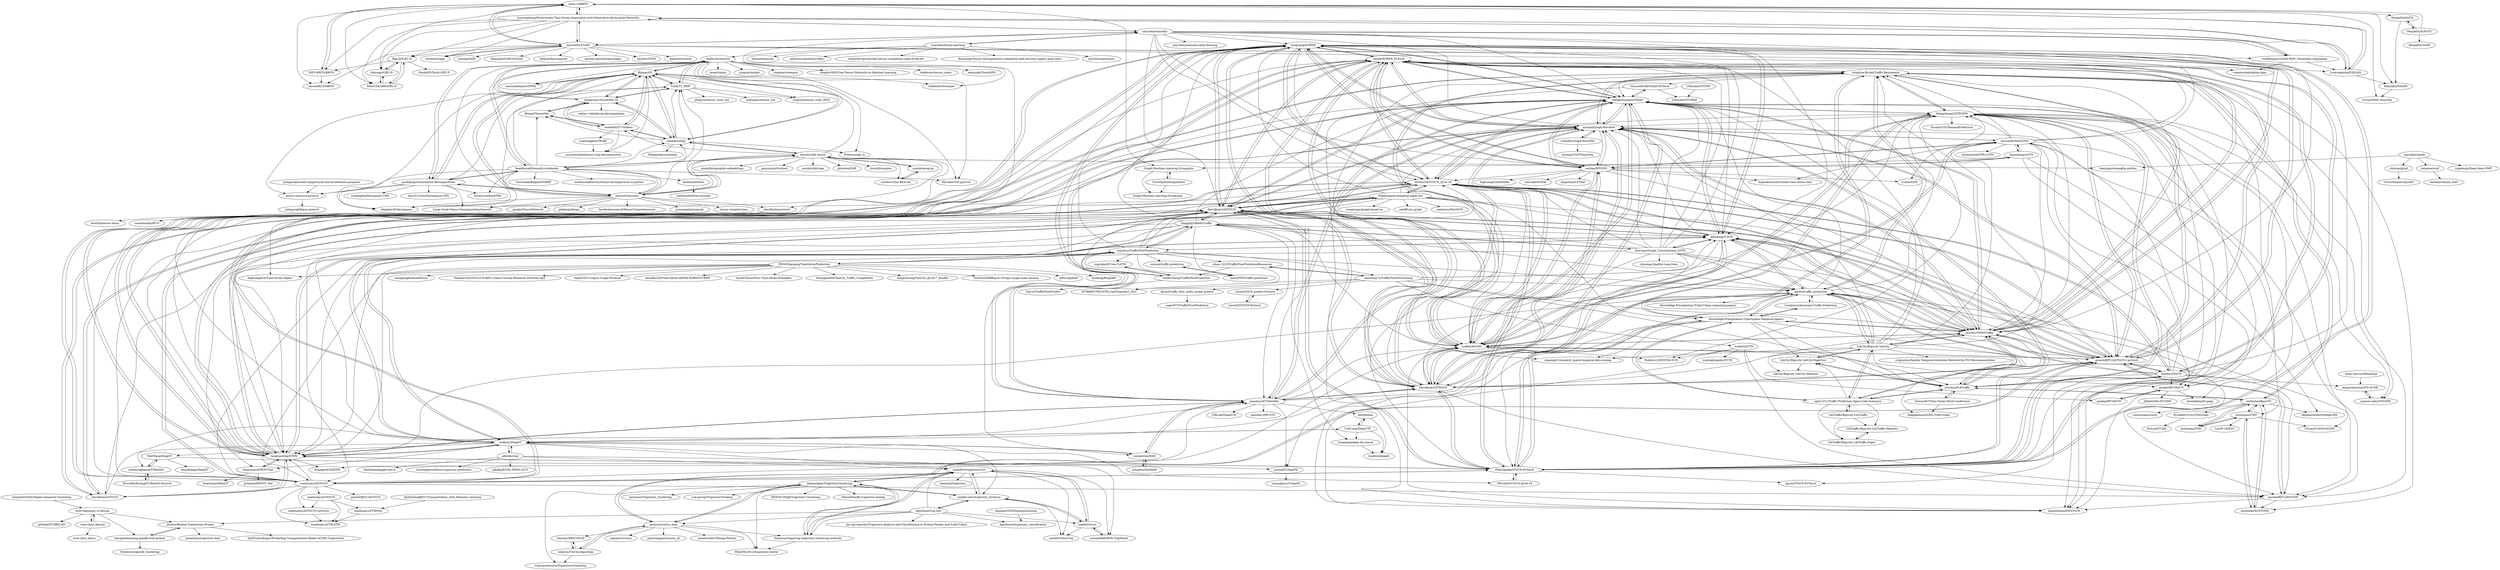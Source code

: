 digraph G {
"liyaguang/DCRNN" -> "chnsh/DCRNN_PyTorch"
"liyaguang/DCRNN" -> "nnzhan/Graph-WaveNet"
"liyaguang/DCRNN" -> "VeritasYin/STGCN_IJCAI-18"
"liyaguang/DCRNN" -> "lehaifeng/T-GCN"
"liyaguang/DCRNN" -> "Davidham3/ASTGCN"
"liyaguang/DCRNN" -> "zhengchuanpan/GMAN"
"liyaguang/DCRNN" -> "tangxianfeng/STDN"
"liyaguang/DCRNN" -> "jwwthu/GNN4Traffic"
"liyaguang/DCRNN" -> "Davidham3/STSGCN"
"liyaguang/DCRNN" -> "guoshnBJTU/ASTGCN-r-pytorch"
"liyaguang/DCRNN" -> "FelixOpolka/STGCN-PyTorch"
"liyaguang/DCRNN" -> "wanhuaiyu/ASTGCN"
"liyaguang/DCRNN" -> "nnzhan/MTGNN"
"liyaguang/DCRNN" -> "panzheyi/ST-MetaNet"
"liyaguang/DCRNN" -> "LeiBAI/AGCRN"
"lehaifeng/T-GCN" -> "liyaguang/DCRNN"
"lehaifeng/T-GCN" -> "VeritasYin/STGCN_IJCAI-18"
"lehaifeng/T-GCN" -> "jwwthu/GNN4Traffic"
"lehaifeng/T-GCN" -> "guoshnBJTU/ASTGCN-r-pytorch"
"lehaifeng/T-GCN" -> "zhengchuanpan/GMAN"
"lehaifeng/T-GCN" -> "Davidham3/ASTGCN"
"lehaifeng/T-GCN" -> "nnzhan/Graph-WaveNet"
"lehaifeng/T-GCN" -> "FelixOpolka/STGCN-PyTorch"
"lehaifeng/T-GCN" -> "zhiyongc/Graph_Convolutional_LSTM"
"lehaifeng/T-GCN" -> "chnsh/DCRNN_PyTorch"
"lehaifeng/T-GCN" -> "xiaochus/TrafficFlowPrediction"
"lehaifeng/T-GCN" -> "tangxianfeng/STDN"
"lehaifeng/T-GCN" -> "Davidham3/STSGCN"
"lehaifeng/T-GCN" -> "aprbw/traffic_prediction"
"lehaifeng/T-GCN" -> "LeiBAI/AGCRN"
"yoshall/GeoMAN" -> "xchadesi/GeoMAN"
"yoshall/GeoMAN" -> "lucktroy/DeepST"
"yoshall/GeoMAN" -> "panzheyi/ST-MetaNet"
"LibTraffic/Bigscity-LibTraffic" -> "LibTraffic/Bigscity-LibTraffic-Paper"
"LibTraffic/Bigscity-LibTraffic" -> "LibTraffic/Bigscity-LibTraffic-Datasets"
"LibTraffic/Bigscity-LibTraffic" -> "aptx1231/Traffic-Prediction-Open-Code-Summary"
"LibTraffic/Bigscity-LibTraffic-Datasets" -> "LibTraffic/Bigscity-LibTraffic-Paper"
"LibTraffic/Bigscity-LibTraffic-Paper" -> "LibTraffic/Bigscity-LibTraffic-Datasets"
"aptx1231/Traffic-Prediction-Open-Code-Summary" -> "LibTraffic/Bigscity-LibTraffic-Paper"
"aptx1231/Traffic-Prediction-Open-Code-Summary" -> "LibTraffic/Bigscity-LibTraffic-Datasets"
"aptx1231/Traffic-Prediction-Open-Code-Summary" -> "LibTraffic/Bigscity-LibTraffic"
"aptx1231/Traffic-Prediction-Open-Code-Summary" -> "jwwthu/DL4Traffic"
"aptx1231/Traffic-Prediction-Open-Code-Summary" -> "LibCity/Bigscity-LibCity"
"aptx1231/Traffic-Prediction-Open-Code-Summary" -> "jwwthu/GNN4Traffic"
"aptx1231/Traffic-Prediction-Open-Code-Summary" -> "Knowledge-Precipitation-Tribe/Spatio-Temporal-papers"
"aptx1231/Traffic-Prediction-Open-Code-Summary" -> "LibCity/Bigscity-LibCity-PaperList"
"bednarikjan/TrajectoryClustering" -> "yaodi833/trajectory2vec"
"bednarikjan/TrajectoryClustering" -> "Shathra/comparing-trajectory-clustering-methods"
"bednarikjan/TrajectoryClustering" -> "maikol-solis/trajectory_distance"
"bednarikjan/TrajectoryClustering" -> "vrai-group/TrajectoryTracking"
"bednarikjan/TrajectoryClustering" -> "MillerWu2014/trajectory-cluster"
"bednarikjan/TrajectoryClustering" -> "REMYA-SHAJI/Trajectory-Clustering"
"bednarikjan/TrajectoryClustering" -> "apolcyn/traclus_impl"
"bednarikjan/TrajectoryClustering" -> "HaiyinPiao/fly-trajectory-mining"
"bednarikjan/TrajectoryClustering" -> "karmueo/Trajectory_Clustering"
"bednarikjan/TrajectoryClustering" -> "ivansanchezvera/TrajectoryClustering"
"yaodi833/trajectory2vec" -> "maikol-solis/trajectory_distance"
"yaodi833/trajectory2vec" -> "boathit/t2vec"
"yaodi833/trajectory2vec" -> "bednarikjan/TrajectoryClustering"
"yaodi833/trajectory2vec" -> "Shathra/comparing-trajectory-clustering-methods"
"yaodi833/trajectory2vec" -> "yaodi833/NeuTraj"
"yaodi833/trajectory2vec" -> "apolcyn/traclus_impl"
"yaodi833/trajectory2vec" -> "hansenrl/trajectory"
"yaodi833/trajectory2vec" -> "wuhao5688/RNN-TrajModel"
"VeritasYin/STGCN_IJCAI-18" -> "FelixOpolka/STGCN-PyTorch"
"VeritasYin/STGCN_IJCAI-18" -> "liyaguang/DCRNN"
"VeritasYin/STGCN_IJCAI-18" -> "lehaifeng/T-GCN"
"VeritasYin/STGCN_IJCAI-18" -> "Davidham3/ASTGCN"
"VeritasYin/STGCN_IJCAI-18" -> "nnzhan/Graph-WaveNet"
"VeritasYin/STGCN_IJCAI-18" -> "zhengchuanpan/GMAN"
"VeritasYin/STGCN_IJCAI-18" -> "Davidham3/STGCN"
"VeritasYin/STGCN_IJCAI-18" -> "Davidham3/STSGCN"
"VeritasYin/STGCN_IJCAI-18" -> "guoshnBJTU/ASTGCN-r-pytorch"
"VeritasYin/STGCN_IJCAI-18" -> "chnsh/DCRNN_PyTorch"
"VeritasYin/STGCN_IJCAI-18" -> "hazdzz/STGCN"
"VeritasYin/STGCN_IJCAI-18" -> "jwwthu/GNN4Traffic"
"VeritasYin/STGCN_IJCAI-18" -> "tangxianfeng/STDN"
"VeritasYin/STGCN_IJCAI-18" -> "LeiBAI/AGCRN"
"VeritasYin/STGCN_IJCAI-18" -> "Eilene/spatio-temporal-paper-list"
"cthurau/pymf" -> "ChrisSchinnerl/pymf3"
"xinychen/transdim" -> "xinychen/tensor-learning"
"xinychen/transdim" -> "liyaguang/DCRNN"
"xinychen/transdim" -> "Luoyonghong/Multivariate-Time-Series-Imputation-with-Generative-Adversarial-Networks"
"xinychen/transdim" -> "nnzhan/Graph-WaveNet"
"xinychen/transdim" -> "lehaifeng/T-GCN"
"xinychen/transdim" -> "Luoyonghong/E2EGAN"
"xinychen/transdim" -> "zhengchuanpan/GMAN"
"xinychen/transdim" -> "jwwthu/GNN4Traffic"
"xinychen/transdim" -> "IvanBongiorni/GAN-RNN_Timeseries-imputation"
"xinychen/transdim" -> "jsyoon0823/GAIN"
"xinychen/transdim" -> "VeritasYin/STGCN_IJCAI-18"
"xinychen/transdim" -> "xinychen/awesome-latex-drawing" ["e"=1]
"xinychen/transdim" -> "bighuang624/Time-Series-Papers" ["e"=1]
"xinychen/transdim" -> "Davidham3/ASTGCN"
"xinychen/transdim" -> "nnzhan/MTGNN"
"xinychen/tensor-learning" -> "xinychen/geotensor"
"xinychen/tensor-learning" -> "datamllab/pyten"
"xinychen/tensor-learning" -> "andrewssobral/mctc4bmi" ["e"=1]
"xinychen/tensor-learning" -> "zhaoxile/reproducible-tensor-completion-state-of-the-art"
"xinychen/tensor-learning" -> "xinychen/transdim"
"xinychen/tensor-learning" -> "Kaimaoge/Tensor-decomposition-completion-and-recovery-papers-and-codes"
"xinychen/tensor-learning" -> "rballester/tntorch"
"xihao-1223/TrafficFlowPredictionResources" -> "xiaoxiong74/TrafficFlowForecasting"
"xihao-1223/TrafficFlowPredictionResources" -> "bobbychovip/TrafficFlowPrediction"
"xihao-1223/TrafficFlowPredictionResources" -> "18786683795/LSTM_realTmpredict_rhyc"
"BUAABIGSCity/PDFormer" -> "Echo-Ji/ST-SSL"
"LMissher/STGNN" -> "LMissher/ST-GRAT"
"tangxianfeng/STDN" -> "Davidham3/ASTGCN"
"tangxianfeng/STDN" -> "huaxiuyao/DMVST-Net"
"tangxianfeng/STDN" -> "liyaguang/DCRNN"
"tangxianfeng/STDN" -> "chnsh/DCRNN_PyTorch"
"tangxianfeng/STDN" -> "zhengchuanpan/GMAN"
"tangxianfeng/STDN" -> "tsinghua-fib-lab/Traffic-Benchmark"
"tangxianfeng/STDN" -> "nnzhan/Graph-WaveNet"
"tangxianfeng/STDN" -> "FelixOpolka/STGCN-PyTorch"
"tangxianfeng/STDN" -> "lucktroy/DeepST"
"tangxianfeng/STDN" -> "Davidham3/STGCN"
"tangxianfeng/STDN" -> "VeritasYin/STGCN_IJCAI-18"
"tangxianfeng/STDN" -> "liulingbo918/ATFM"
"tangxianfeng/STDN" -> "panzheyi/ST-MetaNet"
"tangxianfeng/STDN" -> "lehaifeng/T-GCN"
"tangxianfeng/STDN" -> "MengzhangLI/STFGNN"
"chnsh/DCRNN_PyTorch" -> "liyaguang/DCRNN"
"chnsh/DCRNN_PyTorch" -> "nnzhan/Graph-WaveNet"
"chnsh/DCRNN_PyTorch" -> "FelixOpolka/STGCN-PyTorch"
"chnsh/DCRNN_PyTorch" -> "zhengchuanpan/GMAN"
"chnsh/DCRNN_PyTorch" -> "Davidham3/STSGCN"
"chnsh/DCRNN_PyTorch" -> "guoshnBJTU/ASTGCN-r-pytorch"
"chnsh/DCRNN_PyTorch" -> "tsinghua-fib-lab/Traffic-Benchmark"
"chnsh/DCRNN_PyTorch" -> "jwwthu/GNN4Traffic"
"chnsh/DCRNN_PyTorch" -> "tangxianfeng/STDN"
"chnsh/DCRNN_PyTorch" -> "VeritasYin/STGCN_IJCAI-18"
"chnsh/DCRNN_PyTorch" -> "LeiBAI/AGCRN"
"chnsh/DCRNN_PyTorch" -> "panzheyi/ST-MetaNet"
"chnsh/DCRNN_PyTorch" -> "Davidham3/ASTGCN"
"chnsh/DCRNN_PyTorch" -> "hazdzz/STGCN"
"chnsh/DCRNN_PyTorch" -> "nnzhan/MTGNN"
"bguillouet/traj-dist" -> "bguillouet/trajectory_classification"
"bguillouet/traj-dist" -> "maikol-solis/trajectory_distance"
"bguillouet/traj-dist" -> "boathit/t2vec"
"bguillouet/traj-dist" -> "yaodi833/trajectory2vec"
"bguillouet/traj-dist" -> "Shathra/comparing-trajectory-clustering-methods"
"bguillouet/traj-dist" -> "apolcyn/traclus_impl"
"bguillouet/traj-dist" -> "jbremz/Beijing-Trajectories-Project"
"bguillouet/traj-dist" -> "jim-spyropoulos/Trajectory-Analysis-and-Classification-in-Python-Pandas-and-Scikit-Learn"
"PENGZhaoqing/TimeSeriesPrediction" -> "Jenniferz28/Time-Series-ARIMA-XGBOOST-RNN" ["e"=1]
"PENGZhaoqing/TimeSeriesPrediction" -> "xiaochus/TrafficFlowPrediction"
"PENGZhaoqing/TimeSeriesPrediction" -> "hzy46/TensorFlow-Time-Series-Examples" ["e"=1]
"PENGZhaoqing/TimeSeriesPrediction" -> "lieyingkub99/TIanChi_Traffic_Competition"
"PENGZhaoqing/TimeSeriesPrediction" -> "liangyaorong/TianChi_IJCAI17_KouBei" ["e"=1]
"PENGZhaoqing/TimeSeriesPrediction" -> "YouChouNoBB/ijcai-18-top2-single-mole-solution" ["e"=1]
"PENGZhaoqing/TimeSeriesPrediction" -> "infturing/kdxf" ["e"=1]
"PENGZhaoqing/TimeSeriesPrediction" -> "bighuang624/Time-Series-Papers" ["e"=1]
"PENGZhaoqing/TimeSeriesPrediction" -> "hczheng/Rong360" ["e"=1]
"PENGZhaoqing/TimeSeriesPrediction" -> "wangqingbaidu/aliMusic" ["e"=1]
"PENGZhaoqing/TimeSeriesPrediction" -> "Davidham3/ASTGCN"
"PENGZhaoqing/TimeSeriesPrediction" -> "PandasCute/2018-CCF-BDCI-China-Unicom-Research-Institute-top2" ["e"=1]
"PENGZhaoqing/TimeSeriesPrediction" -> "tangxianfeng/STDN"
"PENGZhaoqing/TimeSeriesPrediction" -> "wanhuaiyu/ASTGCN"
"PENGZhaoqing/TimeSeriesPrediction" -> "wepe/O2O-Coupon-Usage-Forecast" ["e"=1]
"zhiyongc/Graph_Convolutional_LSTM" -> "zhengchuanpan/GMAN"
"zhiyongc/Graph_Convolutional_LSTM" -> "lehaifeng/T-GCN"
"zhiyongc/Graph_Convolutional_LSTM" -> "zhiyongc/Seattle-Loop-Data"
"zhiyongc/Graph_Convolutional_LSTM" -> "chnsh/DCRNN_PyTorch"
"zhiyongc/Graph_Convolutional_LSTM" -> "VeritasYin/STGCN_IJCAI-18"
"zhiyongc/Graph_Convolutional_LSTM" -> "Davidham3/ASTGCN"
"zhiyongc/Graph_Convolutional_LSTM" -> "jwwthu/GNN4Traffic"
"zhiyongc/Graph_Convolutional_LSTM" -> "nnzhan/Graph-WaveNet"
"zhiyongc/Graph_Convolutional_LSTM" -> "LeiBAI/AGCRN"
"zhiyongc/Graph_Convolutional_LSTM" -> "liyaguang/DCRNN"
"zhiyongc/Graph_Convolutional_LSTM" -> "FelixOpolka/STGCN-PyTorch"
"zhiyongc/Graph_Convolutional_LSTM" -> "aprbw/traffic_prediction"
"zhiyongc/Graph_Convolutional_LSTM" -> "guoshnBJTU/ASTGCN-r-pytorch"
"zhiyongc/Graph_Convolutional_LSTM" -> "tangxianfeng/STDN"
"zhiyongc/Graph_Convolutional_LSTM" -> "JingqingZ/BaiduTraffic"
"FelixOpolka/STGCN-PyTorch" -> "VeritasYin/STGCN_IJCAI-18"
"FelixOpolka/STGCN-PyTorch" -> "chnsh/DCRNN_PyTorch"
"FelixOpolka/STGCN-PyTorch" -> "guoshnBJTU/ASTGCN-r-pytorch"
"FelixOpolka/STGCN-PyTorch" -> "hazdzz/STGCN"
"FelixOpolka/STGCN-PyTorch" -> "zhengchuanpan/GMAN"
"FelixOpolka/STGCN-PyTorch" -> "nnzhan/Graph-WaveNet"
"FelixOpolka/STGCN-PyTorch" -> "PKUAI26/STGCN-IJCAI-18"
"FelixOpolka/STGCN-PyTorch" -> "Davidham3/ASTGCN"
"FelixOpolka/STGCN-PyTorch" -> "lehaifeng/T-GCN"
"FelixOpolka/STGCN-PyTorch" -> "liyaguang/DCRNN"
"FelixOpolka/STGCN-PyTorch" -> "Davidham3/STSGCN"
"FelixOpolka/STGCN-PyTorch" -> "tangxianfeng/STDN"
"FelixOpolka/STGCN-PyTorch" -> "Aguin/STGCN-PyTorch"
"FelixOpolka/STGCN-PyTorch" -> "wanhuaiyu/ASTGCN"
"FelixOpolka/STGCN-PyTorch" -> "aprbw/traffic_prediction"
"Davidham3/ASTGCN" -> "guoshnBJTU/ASTGCN-r-pytorch"
"Davidham3/ASTGCN" -> "tangxianfeng/STDN"
"Davidham3/ASTGCN" -> "Davidham3/STSGCN"
"Davidham3/ASTGCN" -> "liyaguang/DCRNN"
"Davidham3/ASTGCN" -> "VeritasYin/STGCN_IJCAI-18"
"Davidham3/ASTGCN" -> "nnzhan/Graph-WaveNet"
"Davidham3/ASTGCN" -> "zhengchuanpan/GMAN"
"Davidham3/ASTGCN" -> "lehaifeng/T-GCN"
"Davidham3/ASTGCN" -> "LeiBAI/AGCRN"
"Davidham3/ASTGCN" -> "Davidham3/STGCN"
"Davidham3/ASTGCN" -> "wanhuaiyu/ASTGCN"
"Davidham3/ASTGCN" -> "Eilene/spatio-temporal-paper-list"
"Davidham3/ASTGCN" -> "FelixOpolka/STGCN-PyTorch"
"Davidham3/ASTGCN" -> "chnsh/DCRNN_PyTorch"
"Davidham3/ASTGCN" -> "JingqingZ/BaiduTraffic"
"JingqingZ/BaiduTraffic" -> "Davidham3/ASTGCN"
"JingqingZ/BaiduTraffic" -> "tangxianfeng/STDN"
"JingqingZ/BaiduTraffic" -> "Davidham3/STGCN"
"JingqingZ/BaiduTraffic" -> "JonnoFTW/traffic-prediction"
"JingqingZ/BaiduTraffic" -> "zhiyongc/Graph_Convolutional_LSTM"
"JingqingZ/BaiduTraffic" -> "lehaifeng/T-GCN"
"JingqingZ/BaiduTraffic" -> "liyaguang/DCRNN"
"JingqingZ/BaiduTraffic" -> "huaxiuyao/DMVST-Net"
"JingqingZ/BaiduTraffic" -> "zhengchuanpan/GMAN"
"JingqingZ/BaiduTraffic" -> "xiepeng21/research_spatio-temporal-data-mining"
"JingqingZ/BaiduTraffic" -> "aprbw/traffic_prediction"
"JingqingZ/BaiduTraffic" -> "liyaguang/deep-eta-murat"
"JingqingZ/BaiduTraffic" -> "panzheyi/ST-MetaNet"
"JingqingZ/BaiduTraffic" -> "lucktroy/DeepST"
"JingqingZ/BaiduTraffic" -> "xiaochus/TrafficFlowPrediction"
"nnzhan/Graph-WaveNet" -> "zhengchuanpan/GMAN"
"nnzhan/Graph-WaveNet" -> "chnsh/DCRNN_PyTorch"
"nnzhan/Graph-WaveNet" -> "liyaguang/DCRNN"
"nnzhan/Graph-WaveNet" -> "Davidham3/STSGCN"
"nnzhan/Graph-WaveNet" -> "sshleifer/Graph-WaveNet"
"nnzhan/Graph-WaveNet" -> "nnzhan/MTGNN"
"nnzhan/Graph-WaveNet" -> "guoshnBJTU/ASTGCN-r-pytorch"
"nnzhan/Graph-WaveNet" -> "LeiBAI/AGCRN"
"nnzhan/Graph-WaveNet" -> "tsinghua-fib-lab/Traffic-Benchmark"
"nnzhan/Graph-WaveNet" -> "Davidham3/ASTGCN"
"nnzhan/Graph-WaveNet" -> "VeritasYin/STGCN_IJCAI-18"
"nnzhan/Graph-WaveNet" -> "jwwthu/GNN4Traffic"
"nnzhan/Graph-WaveNet" -> "panzheyi/ST-MetaNet"
"nnzhan/Graph-WaveNet" -> "microsoft/StemGNN"
"nnzhan/Graph-WaveNet" -> "FelixOpolka/STGCN-PyTorch"
"Davidham3/STSGCN" -> "guoshnBJTU/ASTGCN-r-pytorch"
"Davidham3/STSGCN" -> "nnzhan/Graph-WaveNet"
"Davidham3/STSGCN" -> "MengzhangLI/STFGNN"
"Davidham3/STSGCN" -> "zhengchuanpan/GMAN"
"Davidham3/STSGCN" -> "Davidham3/ASTGCN"
"Davidham3/STSGCN" -> "chnsh/DCRNN_PyTorch"
"Davidham3/STSGCN" -> "LeiBAI/AGCRN"
"Davidham3/STSGCN" -> "VeritasYin/STGCN_IJCAI-18"
"Davidham3/STSGCN" -> "liyaguang/DCRNN"
"Davidham3/STSGCN" -> "nnzhan/MTGNN"
"Davidham3/STSGCN" -> "guoshnBJTU/ASTGNN"
"Davidham3/STSGCN" -> "FelixOpolka/STGCN-PyTorch"
"Davidham3/STSGCN" -> "panzheyi/ST-MetaNet"
"Davidham3/STSGCN" -> "jwwthu/GNN4Traffic"
"Davidham3/STSGCN" -> "tsinghua-fib-lab/Traffic-Benchmark"
"xiaoxiong74/TrafficFlowForecasting" -> "xihao-1223/TrafficFlowPredictionResources"
"xiaoxiong74/TrafficFlowForecasting" -> "jwwthu/DL4Traffic"
"xiaoxiong74/TrafficFlowForecasting" -> "jwwthu/GNN4Traffic"
"xiaoxiong74/TrafficFlowForecasting" -> "lehaifeng/T-GCN"
"xiaoxiong74/TrafficFlowForecasting" -> "18786683795/LSTM_realTmpredict_rhyc"
"xiaoxiong74/TrafficFlowForecasting" -> "MengzhangLI/STFGNN"
"xiaoxiong74/TrafficFlowForecasting" -> "wubin5/STTN"
"xiaoxiong74/TrafficFlowForecasting" -> "LeronQ/GCN_predict-Pytorch"
"xiaoxiong74/TrafficFlowForecasting" -> "lipopo/traffic_flow_multi_model_predict"
"xiaoxiong74/TrafficFlowForecasting" -> "aprbw/traffic_prediction"
"Luoyonghong/E2EGAN" -> "Luoyonghong/Multivariate-Time-Series-Imputation-with-Generative-Adversarial-Networks"
"Luoyonghong/E2EGAN" -> "caow13/BRITS"
"Luoyonghong/E2EGAN" -> "felixykliu/NAOMI"
"hazdzz/STGCN" -> "FelixOpolka/STGCN-PyTorch"
"hazdzz/STGCN" -> "guoshnBJTU/ASTGCN-r-pytorch"
"hazdzz/STGCN" -> "VeritasYin/STGCN_IJCAI-18"
"hazdzz/STGCN" -> "chnsh/DCRNN_PyTorch"
"hazdzz/STGCN" -> "jwwthu/GNN4Traffic"
"hazdzz/STGCN" -> "nnzhan/Graph-WaveNet"
"hazdzz/STGCN" -> "guokan987/HGCN"
"hazdzz/STGCN" -> "guoshnBJTU/ASTGNN"
"hazdzz/STGCN" -> "Davidham3/STSGCN"
"hazdzz/STGCN" -> "liyaguang/DCRNN"
"hazdzz/STGCN" -> "aprbw/traffic_prediction"
"hazdzz/STGCN" -> "jeongwhanchoi/STG-NCDE"
"hazdzz/STGCN" -> "Aguin/STGCN-PyTorch"
"hazdzz/STGCN" -> "microsoft/StemGNN"
"hazdzz/STGCN" -> "jwwthu/DL4Traffic"
"xiaochus/TrafficFlowPrediction" -> "bobbychovip/TrafficFlowPrediction"
"xiaochus/TrafficFlowPrediction" -> "corenel/traffic-prediction"
"xiaochus/TrafficFlowPrediction" -> "lehaifeng/T-GCN"
"xiaochus/TrafficFlowPrediction" -> "JonnoFTW/traffic-prediction"
"xiaochus/TrafficFlowPrediction" -> "Davidham3/ASTGCN"
"xiaochus/TrafficFlowPrediction" -> "aprbw/traffic_prediction"
"xiaochus/TrafficFlowPrediction" -> "xihao-1223/TrafficFlowPredictionResources"
"xiaochus/TrafficFlowPrediction" -> "tangxianfeng/STDN"
"xiaochus/TrafficFlowPrediction" -> "JingqingZ/BaiduTraffic"
"xiaochus/TrafficFlowPrediction" -> "wanhuaiyu/ASTGCN"
"xiaochus/TrafficFlowPrediction" -> "VeritasYin/STGCN_IJCAI-18"
"xiaochus/TrafficFlowPrediction" -> "liyaguang/DCRNN"
"xiaochus/TrafficFlowPrediction" -> "xiaoxiong74/TrafficFlowForecasting"
"xiaochus/TrafficFlowPrediction" -> "suprobe/AT-Conv-LSTM"
"xiaochus/TrafficFlowPrediction" -> "PENGZhaoqing/TimeSeriesPrediction"
"caow13/BRITS" -> "NIPS-BRITS/BRITS"
"caow13/BRITS" -> "Luoyonghong/E2EGAN"
"caow13/BRITS" -> "Luoyonghong/Multivariate-Time-Series-Imputation-with-Generative-Adversarial-Networks"
"caow13/BRITS" -> "ivivan/SSIM_Seq2Seq"
"caow13/BRITS" -> "felixykliu/NAOMI"
"caow13/BRITS" -> "jsyoon0823/MRNN"
"caow13/BRITS" -> "Graph-Machine-Learning-Group/grin"
"caow13/BRITS" -> "zhiyongc/GRU-D"
"caow13/BRITS" -> "jsyoon0823/GAIN"
"caow13/BRITS" -> "PeterChe1990/GRU-D"
"caow13/BRITS" -> "WenjieDu/SAITS"
"jsyoon0823/GAIN" -> "steveli/misgan"
"jsyoon0823/GAIN" -> "Luoyonghong/Multivariate-Time-Series-Imputation-with-Generative-Adversarial-Networks"
"jsyoon0823/GAIN" -> "caow13/BRITS"
"jsyoon0823/GAIN" -> "lethaiq/GAIN"
"jsyoon0823/GAIN" -> "dhanajitb/GAIN-Pytorch"
"jsyoon0823/GAIN" -> "IvanBongiorni/GAN-RNN_Timeseries-imputation"
"jsyoon0823/GAIN" -> "Luoyonghong/E2EGAN"
"jsyoon0823/GAIN" -> "iskandr/fancyimpute" ["e"=1]
"jsyoon0823/GAIN" -> "epsilon-machine/missingpy" ["e"=1]
"jsyoon0823/GAIN" -> "xinychen/transdim"
"jsyoon0823/GAIN" -> "spindro/GINN"
"jsyoon0823/GAIN" -> "Han-JD/GRU-D"
"jsyoon0823/GAIN" -> "pamattei/miwae"
"jsyoon0823/GAIN" -> "rcamino/imputation-dgm"
"jsyoon0823/GAIN" -> "jsyoon0823/MRNN"
"adbrebs/taxi" -> "jphalip/ECML-PKDD-2015"
"adbrebs/taxi" -> "wuhao5688/RNN-TrajModel"
"adbrebs/taxi" -> "hochthom/kaggle-taxi-ii"
"adbrebs/taxi" -> "yaodi833/trajectory2vec"
"adbrebs/taxi" -> "christophertull/taxi-trajectory-prediction"
"adbrebs/taxi" -> "lucktroy/DeepST"
"lucktroy/DeepST" -> "tangxianfeng/STDN"
"lucktroy/DeepST" -> "UrbComp/DeepTTE"
"lucktroy/DeepST" -> "yoshall/GeoMAN"
"lucktroy/DeepST" -> "liyaguang/DCRNN"
"lucktroy/DeepST" -> "huaxiuyao/DMVST-Net"
"lucktroy/DeepST" -> "JingqingZ/BaiduTraffic"
"lucktroy/DeepST" -> "snehasinghania/STResNet"
"lucktroy/DeepST" -> "Eilene/spatio-temporal-paper-list"
"lucktroy/DeepST" -> "panzheyi/ST-MetaNet"
"lucktroy/DeepST" -> "Davidham3/ASTGCN"
"lucktroy/DeepST" -> "TolicWang/DeepST"
"lucktroy/DeepST" -> "PKUAI26/STGCN-IJCAI-18"
"lucktroy/DeepST" -> "yaodi833/trajectory2vec"
"lucktroy/DeepST" -> "maikol-solis/trajectory_distance"
"lucktroy/DeepST" -> "adbrebs/taxi"
"zhiyongc/GRU-D" -> "Han-JD/GRU-D"
"zhiyongc/GRU-D" -> "PeterChe1990/GRU-D"
"wubin5/STTN" -> "RobinLu1209/STAG-GCN"
"wubin5/STTN" -> "liangzhehan/DMSTGCN"
"wubin5/STTN" -> "guoshnBJTU/ASTGNN"
"wubin5/STTN" -> "xumingxingsjtu/STTN"
"wubin5/STTN" -> "guokan987/DGCN"
"zezhishao/BasicTS" -> "zezhishao/STEP"
"zezhishao/BasicTS" -> "zezhishao/STID"
"zezhishao/BasicTS" -> "zezhishao/D2STGNN"
"zezhishao/BasicTS" -> "cnstark/easytorch"
"zezhishao/BasicTS" -> "deepkashiwa20/MegaCRN"
"zezhishao/BasicTS" -> "tsinghua-fib-lab/Traffic-Benchmark"
"zezhishao/BasicTS" -> "jwwthu/DL4Traffic"
"zezhishao/BasicTS" -> "BUAABIGSCity/PDFormer"
"luborliu/DBSCANSD" -> "luborliu/TraClusAlgorithm"
"LeronQ/STGCN-Pytorch" -> "LeronQ/GCN_predict-Pytorch"
"guoshnBJTU/ASTGCN-r-pytorch" -> "Davidham3/ASTGCN"
"guoshnBJTU/ASTGCN-r-pytorch" -> "Davidham3/STSGCN"
"guoshnBJTU/ASTGCN-r-pytorch" -> "nnzhan/Graph-WaveNet"
"guoshnBJTU/ASTGCN-r-pytorch" -> "FelixOpolka/STGCN-PyTorch"
"guoshnBJTU/ASTGCN-r-pytorch" -> "zhengchuanpan/GMAN"
"guoshnBJTU/ASTGCN-r-pytorch" -> "chnsh/DCRNN_PyTorch"
"guoshnBJTU/ASTGCN-r-pytorch" -> "LeiBAI/AGCRN"
"guoshnBJTU/ASTGCN-r-pytorch" -> "lehaifeng/T-GCN"
"guoshnBJTU/ASTGCN-r-pytorch" -> "guoshnBJTU/ASTGNN"
"guoshnBJTU/ASTGCN-r-pytorch" -> "wanhuaiyu/ASTGCN"
"guoshnBJTU/ASTGCN-r-pytorch" -> "jwwthu/GNN4Traffic"
"guoshnBJTU/ASTGCN-r-pytorch" -> "MengzhangLI/STFGNN"
"guoshnBJTU/ASTGCN-r-pytorch" -> "VeritasYin/STGCN_IJCAI-18"
"guoshnBJTU/ASTGCN-r-pytorch" -> "liyaguang/DCRNN"
"guoshnBJTU/ASTGCN-r-pytorch" -> "hazdzz/STGCN"
"eubr-bigsea/py-st-dbscan" -> "eren-ck/st_dbscan"
"eubr-bigsea/py-st-dbscan" -> "jbremz/Beijing-Trajectories-Project"
"eubr-bigsea/py-st-dbscan" -> "gitAtila/ST-DBSCAN"
"eubr-bigsea/py-st-dbscan" -> "haicg/datamining-geolife-with-python"
"aprbw/traffic_prediction" -> "jwwthu/GNN4Traffic"
"aprbw/traffic_prediction" -> "Knowledge-Precipitation-Tribe/Spatio-Temporal-papers"
"aprbw/traffic_prediction" -> "tsinghua-fib-lab/Traffic-Benchmark"
"aprbw/traffic_prediction" -> "LeiBAI/AGCRN"
"aprbw/traffic_prediction" -> "jwwthu/DL4Traffic"
"aprbw/traffic_prediction" -> "Coolgiserz/Awesome-Traffic-Prediction"
"aprbw/traffic_prediction" -> "guoshnBJTU/ASTGNN"
"aprbw/traffic_prediction" -> "guokan987/HGCN"
"aprbw/traffic_prediction" -> "FelixOpolka/STGCN-PyTorch"
"aprbw/traffic_prediction" -> "tangxianfeng/STDN"
"aprbw/traffic_prediction" -> "zhengchuanpan/GMAN"
"aprbw/traffic_prediction" -> "Knowledge-Precipitation-Tribe/Urban-computing-papers"
"aprbw/traffic_prediction" -> "lehaifeng/T-GCN"
"aprbw/traffic_prediction" -> "LibCity/Bigscity-LibCity"
"aprbw/traffic_prediction" -> "MengzhangLI/STFGNN"
"suprobe/AT-Conv-LSTM" -> "bobbychovip/TrafficFlowPrediction"
"nnzhan/MTGNN" -> "laiguokun/multivariate-time-series-data" ["e"=1]
"nnzhan/MTGNN" -> "nnzhan/Graph-WaveNet"
"nnzhan/MTGNN" -> "microsoft/StemGNN"
"nnzhan/MTGNN" -> "zhengchuanpan/GMAN"
"nnzhan/MTGNN" -> "LeiBAI/AGCRN"
"nnzhan/MTGNN" -> "Davidham3/STSGCN"
"nnzhan/MTGNN" -> "d-ailin/GDN" ["e"=1]
"nnzhan/MTGNN" -> "chaoshangcs/GTS"
"nnzhan/MTGNN" -> "chnsh/DCRNN_PyTorch"
"nnzhan/MTGNN" -> "liyaguang/DCRNN"
"nnzhan/MTGNN" -> "cure-lab/SCINet" ["e"=1]
"nnzhan/MTGNN" -> "laiguokun/LSTNet" ["e"=1]
"nnzhan/MTGNN" -> "VeritasYin/STGCN_IJCAI-18"
"nnzhan/MTGNN" -> "jwwthu/GNN4Traffic"
"nnzhan/MTGNN" -> "bighuang624/DSANet" ["e"=1]
"CarpenterGISer/Spatio-temporal-Clustering" -> "eubr-bigsea/py-st-dbscan"
"Eilene/spatio-temporal-paper-list" -> "Davidham3/ASTGCN"
"Eilene/spatio-temporal-paper-list" -> "tangxianfeng/STDN"
"Eilene/spatio-temporal-paper-list" -> "VeritasYin/STGCN_IJCAI-18"
"Eilene/spatio-temporal-paper-list" -> "liyaguang/DCRNN"
"Eilene/spatio-temporal-paper-list" -> "sungyongs/graph-based-nn" ["e"=1]
"Eilene/spatio-temporal-paper-list" -> "yoshall/GeoMAN"
"Eilene/spatio-temporal-paper-list" -> "jwwthu/GNN4Traffic"
"Eilene/spatio-temporal-paper-list" -> "wanhuaiyu/ASTGCN"
"Eilene/spatio-temporal-paper-list" -> "lucktroy/DeepST"
"Eilene/spatio-temporal-paper-list" -> "FelixOpolka/STGCN-PyTorch"
"Eilene/spatio-temporal-paper-list" -> "nnzhan/Graph-WaveNet"
"Eilene/spatio-temporal-paper-list" -> "guoshnBJTU/ASTGCN-r-pytorch"
"Eilene/spatio-temporal-paper-list" -> "Knowledge-Precipitation-Tribe/Spatio-Temporal-papers"
"Eilene/spatio-temporal-paper-list" -> "mdeff/cnn_graph" ["e"=1]
"Eilene/spatio-temporal-paper-list" -> "matenure/FastGCN" ["e"=1]
"LibCity/Bigscity-LibCity-PaperList" -> "LibCity/Bigscity-LibCity"
"LibCity/Bigscity-LibCity-PaperList" -> "jwwthu/DL4Traffic"
"LibCity/Bigscity-LibCity-PaperList" -> "LibCity/Bigscity-LibCity-Datasets"
"TolicWang/DeepST" -> "amirkhango/DeepST"
"TolicWang/DeepST" -> "yoshall/UrbanFM"
"TolicWang/DeepST" -> "snehasinghania/STResNet"
"rballester/tntorch" -> "jemisjoky/TorchMPS" ["e"=1]
"rballester/tntorch" -> "Bihaqo/t3f"
"rballester/tntorch" -> "Tuyki/TT_RNN"
"rballester/tntorch" -> "rballester/ttrecipes"
"rballester/tntorch" -> "emstoudenmire/TNML" ["e"=1]
"rballester/tntorch" -> "JeanKossaifi/tensorly-notebooks"
"rballester/tntorch" -> "KhrulkovV/tt-pytorch"
"rballester/tntorch" -> "oseledets/ttpy"
"rballester/tntorch" -> "jacobgil/pytorch-tensor-decompositions"
"rballester/tntorch" -> "tenpy/tenpy" ["e"=1]
"rballester/tntorch" -> "jcmgray/quimb" ["e"=1]
"rballester/tntorch" -> "jcmgray/cotengra" ["e"=1]
"rballester/tntorch" -> "timgaripov/TensorNet-TF"
"rballester/tntorch" -> "dingliu0305/Tree-Tensor-Networks-in-Machine-Learning" ["e"=1]
"rballester/tntorch" -> "rballester/tensor_notes"
"MengzhangLI/STFGNN" -> "LeiBAI/AGCRN"
"MengzhangLI/STFGNN" -> "Davidham3/STSGCN"
"MengzhangLI/STFGNN" -> "guokan987/HGCN"
"MengzhangLI/STFGNN" -> "square-coder/STGODE"
"MengzhangLI/STFGNN" -> "liangzhehan/DMSTGCN"
"MengzhangLI/STFGNN" -> "boreshkinai/fc-gaga"
"MengzhangLI/STFGNN" -> "tsinghua-fib-lab/Traffic-Benchmark"
"MengzhangLI/STFGNN" -> "zhengchuanpan/GMAN"
"MengzhangLI/STFGNN" -> "jwwthu/DL4Traffic"
"MengzhangLI/STFGNN" -> "guoshnBJTU/ASTGCN-r-pytorch"
"MengzhangLI/STFGNN" -> "Essaim/CGCDemandPrediction"
"MengzhangLI/STFGNN" -> "guoshnBJTU/ASTGNN"
"MengzhangLI/STFGNN" -> "SYLan2019/DSTAGNN"
"MengzhangLI/STFGNN" -> "nnzhan/Graph-WaveNet"
"MengzhangLI/STFGNN" -> "RobinLu1209/STAG-GCN"
"zezhishao/D2STGNN" -> "zezhishao/STEP"
"zezhishao/D2STGNN" -> "zezhishao/BasicTS"
"zezhishao/STEP" -> "zezhishao/BasicTS"
"zezhishao/STEP" -> "zezhishao/D2STGNN"
"zezhishao/STEP" -> "zezhishao/STID"
"zezhishao/STEP" -> "LiuZH-19/ESG"
"zezhishao/STEP" -> "SYLan2019/DSTAGNN"
"Knowledge-Precipitation-Tribe/Spatio-Temporal-papers" -> "aprbw/traffic_prediction"
"Knowledge-Precipitation-Tribe/Spatio-Temporal-papers" -> "liangzhehan/DMSTGCN"
"Knowledge-Precipitation-Tribe/Spatio-Temporal-papers" -> "jwwthu/GNN4Traffic"
"Knowledge-Precipitation-Tribe/Spatio-Temporal-papers" -> "tsinghua-fib-lab/Traffic-Benchmark"
"Knowledge-Precipitation-Tribe/Spatio-Temporal-papers" -> "Coolgiserz/Awesome-Traffic-Prediction"
"Knowledge-Precipitation-Tribe/Spatio-Temporal-papers" -> "xiepeng21/research_spatio-temporal-data-mining"
"Knowledge-Precipitation-Tribe/Spatio-Temporal-papers" -> "aptx1231/Traffic-Prediction-Open-Code-Summary"
"Knowledge-Precipitation-Tribe/Spatio-Temporal-papers" -> "jwwthu/DL4Traffic"
"Knowledge-Precipitation-Tribe/Spatio-Temporal-papers" -> "guoshnBJTU/ASTGNN"
"Knowledge-Precipitation-Tribe/Spatio-Temporal-papers" -> "LibCity/Bigscity-LibCity-PaperList"
"Knowledge-Precipitation-Tribe/Spatio-Temporal-papers" -> "yoshall/UrbanFM"
"LibCity/Bigscity-LibCity" -> "LibCity/Bigscity-LibCity-PaperList"
"LibCity/Bigscity-LibCity" -> "jwwthu/GNN4Traffic"
"LibCity/Bigscity-LibCity" -> "aptx1231/Traffic-Prediction-Open-Code-Summary"
"LibCity/Bigscity-LibCity" -> "tsinghua-fib-lab/Traffic-Benchmark"
"LibCity/Bigscity-LibCity" -> "LibCity/Bigscity-LibCity-Datasets"
"LibCity/Bigscity-LibCity" -> "zhengchuanpan/GMAN"
"LibCity/Bigscity-LibCity" -> "nnzhan/Graph-WaveNet"
"LibCity/Bigscity-LibCity" -> "aprbw/traffic_prediction"
"LibCity/Bigscity-LibCity" -> "jwwthu/DL4Traffic"
"LibCity/Bigscity-LibCity" -> "lehaifeng/T-GCN"
"LibCity/Bigscity-LibCity" -> "chnsh/DCRNN_PyTorch"
"LibCity/Bigscity-LibCity" -> "deepkashiwa20/DL-Traff-Graph"
"LibCity/Bigscity-LibCity" -> "xiepeng21/research_spatio-temporal-data-mining"
"LibCity/Bigscity-LibCity" -> "MengzhangLI/STFGNN"
"LibCity/Bigscity-LibCity" -> "yingtaoluo/Spatial-Temporal-Attention-Network-for-POI-Recommendation" ["e"=1]
"snehasinghania/STResNet" -> "BruceBinBoxing/ST-ResNet-Pytorch"
"snehasinghania/STResNet" -> "TolicWang/DeepST"
"VincLee8188/GMAN-PyTorch" -> "liangzhehan/DMSTGCN"
"VincLee8188/GMAN-PyTorch" -> "zhengchuanpan/GMAN"
"VincLee8188/GMAN-PyTorch" -> "LMissher/ST-GRAT"
"zhengchuanpan/GMAN" -> "nnzhan/Graph-WaveNet"
"zhengchuanpan/GMAN" -> "Davidham3/STSGCN"
"zhengchuanpan/GMAN" -> "VincLee8188/GMAN-PyTorch"
"zhengchuanpan/GMAN" -> "LeiBAI/AGCRN"
"zhengchuanpan/GMAN" -> "chnsh/DCRNN_PyTorch"
"zhengchuanpan/GMAN" -> "guoshnBJTU/ASTGCN-r-pytorch"
"zhengchuanpan/GMAN" -> "liyaguang/DCRNN"
"zhengchuanpan/GMAN" -> "nnzhan/MTGNN"
"zhengchuanpan/GMAN" -> "jwwthu/GNN4Traffic"
"zhengchuanpan/GMAN" -> "lehaifeng/T-GCN"
"zhengchuanpan/GMAN" -> "wanhuaiyu/ASTGCN"
"zhengchuanpan/GMAN" -> "Davidham3/ASTGCN"
"zhengchuanpan/GMAN" -> "panzheyi/ST-MetaNet"
"zhengchuanpan/GMAN" -> "VeritasYin/STGCN_IJCAI-18"
"zhengchuanpan/GMAN" -> "MengzhangLI/STFGNN"
"huaxiuyao/DMVST-Net" -> "tangxianfeng/STDN"
"huaxiuyao/DMVST-Net" -> "huaxiuyao/MetaST"
"huaxiuyao/DMVST-Net" -> "gyhmolo/DMVST_Net"
"Shathra/comparing-trajectory-clustering-methods" -> "bednarikjan/TrajectoryClustering"
"Shathra/comparing-trajectory-clustering-methods" -> "yaodi833/trajectory2vec"
"Shathra/comparing-trajectory-clustering-methods" -> "MillerWu2014/trajectory-cluster"
"Graph-Machine-Learning-Group/grin" -> "Graph-Machine-Learning-Group/spin"
"Graph-Machine-Learning-Group/grin" -> "TorchSpatiotemporal/tsl"
"TorchSpatiotemporal/tsl" -> "Graph-Machine-Learning-Group/grin"
"TorchSpatiotemporal/tsl" -> "Graph-Machine-Learning-Group/spin"
"jwwthu/GNN4Traffic" -> "jwwthu/DL4Traffic"
"jwwthu/GNN4Traffic" -> "aprbw/traffic_prediction"
"jwwthu/GNN4Traffic" -> "lehaifeng/T-GCN"
"jwwthu/GNN4Traffic" -> "tsinghua-fib-lab/Traffic-Benchmark"
"jwwthu/GNN4Traffic" -> "zhengchuanpan/GMAN"
"jwwthu/GNN4Traffic" -> "chnsh/DCRNN_PyTorch"
"jwwthu/GNN4Traffic" -> "guoshnBJTU/ASTGCN-r-pytorch"
"jwwthu/GNN4Traffic" -> "nnzhan/Graph-WaveNet"
"jwwthu/GNN4Traffic" -> "liyaguang/DCRNN"
"jwwthu/GNN4Traffic" -> "LibCity/Bigscity-LibCity"
"jwwthu/GNN4Traffic" -> "LeiBAI/AGCRN"
"jwwthu/GNN4Traffic" -> "Knowledge-Precipitation-Tribe/Spatio-Temporal-papers"
"jwwthu/GNN4Traffic" -> "VeritasYin/STGCN_IJCAI-18"
"jwwthu/GNN4Traffic" -> "MengzhangLI/STFGNN"
"jwwthu/GNN4Traffic" -> "aptx1231/Traffic-Prediction-Open-Code-Summary"
"wanhuaiyu/ASTGCN" -> "wanhuaiyu/STSGCN"
"wanhuaiyu/ASTGCN" -> "guoshnBJTU/ASTGCN-r-pytorch"
"wanhuaiyu/ASTGCN" -> "zhengchuanpan/GMAN"
"wanhuaiyu/ASTGCN" -> "Davidham3/ASTGCN"
"wanhuaiyu/ASTGCN" -> "wanhuaiyu/ASTGCN-r-pytorch"
"wanhuaiyu/ASTGCN" -> "liyaguang/DCRNN"
"wanhuaiyu/ASTGCN" -> "chnsh/DCRNN_PyTorch"
"wanhuaiyu/ASTGCN" -> "LeiBAI/AGCRN"
"wanhuaiyu/ASTGCN" -> "FelixOpolka/STGCN-PyTorch"
"wanhuaiyu/ASTGCN" -> "guoshnBJTU/ASTGCN"
"wanhuaiyu/ASTGCN" -> "tangxianfeng/STDN"
"wanhuaiyu/ASTGCN" -> "wanhuaiyu/CTSLSTM"
"wanhuaiyu/ASTGCN" -> "Davidham3/STGCN"
"wanhuaiyu/ASTGCN" -> "guoshnBJTU/ASTGNN"
"wanhuaiyu/ASTGCN" -> "VeritasYin/STGCN_IJCAI-18"
"IvanBongiorni/GAN-RNN_Timeseries-imputation" -> "Luoyonghong/E2EGAN"
"IvanBongiorni/GAN-RNN_Timeseries-imputation" -> "rcamino/imputation-dgm"
"IvanBongiorni/GAN-RNN_Timeseries-imputation" -> "Luoyonghong/Multivariate-Time-Series-Imputation-with-Generative-Adversarial-Networks"
"JonnoFTW/traffic-prediction" -> "corenel/traffic-prediction"
"bobbychovip/TrafficFlowPrediction" -> "suprobe/AT-Conv-LSTM"
"bobbychovip/TrafficFlowPrediction" -> "Gao-zl/TrafficFlowPredict"
"bobbychovip/TrafficFlowPrediction" -> "xiaochus/TrafficFlowPrediction"
"lipopo/traffic_flow_multi_model_predict" -> "super973/TrafficFlowPrediction"
"tsinghua-fib-lab/Traffic-Benchmark" -> "liangzhehan/DMSTGCN"
"tsinghua-fib-lab/Traffic-Benchmark" -> "nnzhan/Graph-WaveNet"
"tsinghua-fib-lab/Traffic-Benchmark" -> "jwwthu/GNN4Traffic"
"tsinghua-fib-lab/Traffic-Benchmark" -> "LeiBAI/AGCRN"
"tsinghua-fib-lab/Traffic-Benchmark" -> "MengzhangLI/STFGNN"
"tsinghua-fib-lab/Traffic-Benchmark" -> "chnsh/DCRNN_PyTorch"
"tsinghua-fib-lab/Traffic-Benchmark" -> "aprbw/traffic_prediction"
"tsinghua-fib-lab/Traffic-Benchmark" -> "zhengchuanpan/GMAN"
"tsinghua-fib-lab/Traffic-Benchmark" -> "Knowledge-Precipitation-Tribe/Spatio-Temporal-papers"
"tsinghua-fib-lab/Traffic-Benchmark" -> "square-coder/STGODE"
"tsinghua-fib-lab/Traffic-Benchmark" -> "guokan987/HGCN"
"tsinghua-fib-lab/Traffic-Benchmark" -> "zezhishao/BasicTS"
"tsinghua-fib-lab/Traffic-Benchmark" -> "tangxianfeng/STDN"
"tsinghua-fib-lab/Traffic-Benchmark" -> "VincLee8188/GMAN-PyTorch"
"tsinghua-fib-lab/Traffic-Benchmark" -> "zezhishao/D2STGNN"
"jwwthu/DL4Traffic" -> "jwwthu/GNN4Traffic"
"jwwthu/DL4Traffic" -> "LibCity/Bigscity-LibCity-PaperList"
"jwwthu/DL4Traffic" -> "MengzhangLI/STFGNN"
"jwwthu/DL4Traffic" -> "aptx1231/Traffic-Prediction-Open-Code-Summary"
"jwwthu/DL4Traffic" -> "aprbw/traffic_prediction"
"jwwthu/DL4Traffic" -> "zezhishao/BasicTS"
"jwwthu/DL4Traffic" -> "TatsuyaD7/Time-Series-Work-Conference"
"JinleiZhangBJTU/Transportation_with_Machine_Learning" -> "wanhuaiyu/ST3DNet"
"steveli/misgan" -> "jsyoon0823/GAIN"
"guokan987/HGCN" -> "guokan987/DGCN"
"guokan987/HGCN" -> "boreshkinai/fc-gaga"
"guokan987/HGCN" -> "jillbetty001/ST-GDN"
"guokan987/HGCN" -> "liangzhehan/DMSTGCN"
"WenjieDu/PyPOTS" -> "WenjieDu/SAITS"
"WenjieDu/PyPOTS" -> "WenjieDu/TSDB"
"WenjieDu/PyPOTS" -> "caow13/BRITS"
"jacobgil/pytorch-tensor-decompositions" -> "JeanKossaifi/tensorly-notebooks"
"jacobgil/pytorch-tensor-decompositions" -> "larry0123du/Decompose-CNN"
"jacobgil/pytorch-tensor-decompositions" -> "Bihaqo/t3f"
"jacobgil/pytorch-tensor-decompositions" -> "Large-Scale-Tensor-Decomposition/tensorD"
"jacobgil/pytorch-tensor-decompositions" -> "tensorly/tensorly"
"jacobgil/pytorch-tensor-decompositions" -> "rballester/tntorch"
"jacobgil/pytorch-tensor-decompositions" -> "Tuyki/TT_RNN"
"jacobgil/pytorch-tensor-decompositions" -> "musco-ai/musco-pytorch"
"jacobgil/pytorch-tensor-decompositions" -> "ebigelow/tf-decompose"
"jacobgil/pytorch-tensor-decompositions" -> "ruihangdu/Decompose-CNN"
"jacobgil/pytorch-tensor-decompositions" -> "xwcao/LowRankTRN"
"tensorly/tensorly" -> "JeanKossaifi/tensorly-notebooks"
"tensorly/tensorly" -> "jacobgil/pytorch-tensor-decompositions"
"tensorly/tensorly" -> "mnick/scikit-tensor"
"tensorly/tensorly" -> "rballester/tntorch"
"tensorly/tensorly" -> "Bihaqo/t3f"
"tensorly/tensorly" -> "Large-Scale-Tensor-Decomposition/tensorD"
"tensorly/tensorly" -> "oseledets/ttpy"
"tensorly/tensorly" -> "ahwillia/tensortools"
"tensorly/tensorly" -> "google/TensorNetwork" ["e"=1]
"tensorly/tensorly" -> "ebigelow/tf-decompose"
"tensorly/tensorly" -> "getkeops/keops" ["e"=1]
"tensorly/tensorly" -> "facebookresearch/TensorComprehensions" ["e"=1]
"tensorly/tensorly" -> "pymanopt/pymanopt" ["e"=1]
"tensorly/tensorly" -> "tensor-compiler/taco" ["e"=1]
"tensorly/tensorly" -> "Tuyki/TT_RNN"
"mnick/scikit-tensor" -> "mnick/rescal.py"
"mnick/scikit-tensor" -> "tensorly/tensorly"
"mnick/scikit-tensor" -> "oseledets/ttpy"
"mnick/scikit-tensor" -> "panisson/ntf-school"
"mnick/scikit-tensor" -> "nzhiltsov/Ext-RESCAL"
"mnick/scikit-tensor" -> "Large-Scale-Tensor-Decomposition/tensorD"
"mnick/scikit-tensor" -> "JeanKossaifi/tensorly-notebooks"
"mnick/scikit-tensor" -> "ahwillia/tensortools"
"mnick/scikit-tensor" -> "mnick/scikit-kge" ["e"=1]
"mnick/scikit-tensor" -> "glorotxa/SME" ["e"=1]
"mnick/scikit-tensor" -> "kimjingu/nonnegfac-python"
"mnick/scikit-tensor" -> "ttrouill/complex" ["e"=1]
"mnick/scikit-tensor" -> "mnick/holographic-embeddings" ["e"=1]
"mnick/scikit-tensor" -> "oseledets/TT-Toolbox"
"mnick/scikit-tensor" -> "Bihaqo/t3f"
"microsoft/StemGNN" -> "nnzhan/MTGNN"
"microsoft/StemGNN" -> "nnzhan/Graph-WaveNet"
"microsoft/StemGNN" -> "LeiBAI/AGCRN"
"microsoft/StemGNN" -> "chaoshangcs/GTS"
"microsoft/StemGNN" -> "zezhishao/STEP"
"microsoft/StemGNN" -> "shunyaoshih/TPA-LSTM" ["e"=1]
"microsoft/StemGNN" -> "chnsh/DCRNN_PyTorch"
"microsoft/StemGNN" -> "jwwthu/GNN4Traffic"
"microsoft/StemGNN" -> "laiguokun/multivariate-time-series-data" ["e"=1]
"microsoft/StemGNN" -> "tsinghua-fib-lab/Traffic-Benchmark"
"microsoft/StemGNN" -> "guoshnBJTU/ASTGNN"
"microsoft/StemGNN" -> "liyaguang/DCRNN"
"microsoft/StemGNN" -> "d-ailin/GDN" ["e"=1]
"microsoft/StemGNN" -> "liangzhehan/DMSTGCN"
"microsoft/StemGNN" -> "MengzhangLI/STFGNN"
"LeiBAI/AGCRN" -> "MengzhangLI/STFGNN"
"LeiBAI/AGCRN" -> "zhengchuanpan/GMAN"
"LeiBAI/AGCRN" -> "nnzhan/Graph-WaveNet"
"LeiBAI/AGCRN" -> "guoshnBJTU/ASTGCN-r-pytorch"
"LeiBAI/AGCRN" -> "Davidham3/STSGCN"
"LeiBAI/AGCRN" -> "guokan987/HGCN"
"LeiBAI/AGCRN" -> "tsinghua-fib-lab/Traffic-Benchmark"
"LeiBAI/AGCRN" -> "RobinLu1209/STAG-GCN"
"LeiBAI/AGCRN" -> "liangzhehan/DMSTGCN"
"LeiBAI/AGCRN" -> "nnzhan/MTGNN"
"LeiBAI/AGCRN" -> "Davidham3/ASTGCN"
"LeiBAI/AGCRN" -> "jwwthu/GNN4Traffic"
"LeiBAI/AGCRN" -> "aprbw/traffic_prediction"
"LeiBAI/AGCRN" -> "chnsh/DCRNN_PyTorch"
"LeiBAI/AGCRN" -> "microsoft/StemGNN"
"guoshnBJTU/ASTGNN" -> "liangzhehan/DMSTGCN"
"guoshnBJTU/ASTGNN" -> "zezhishao/D2STGNN"
"guoshnBJTU/ASTGNN" -> "guoshnBJTU/ASTGCN-r-pytorch"
"didi/heteta" -> "UrbComp/DeepTTE"
"didi/heteta" -> "boathit/deepgtt"
"zezhishao/STID" -> "zezhishao/BasicTS"
"zezhishao/STID" -> "zezhishao/STEP"
"LeronQ/GCN_predict-Pytorch" -> "LeronQ/STGCN-Pytorch"
"PeterChe1990/GRU-D" -> "Han-JD/GRU-D"
"PeterChe1990/GRU-D" -> "zhiyongc/GRU-D"
"JeanKossaifi/tensorly-notebooks" -> "jacobgil/pytorch-tensor-decompositions"
"JeanKossaifi/tensorly-notebooks" -> "tensorly/tensorly"
"JeanKossaifi/tensorly-notebooks" -> "rballester/tntorch"
"JeanKossaifi/tensorly-notebooks" -> "mnick/scikit-tensor"
"JeanKossaifi/tensorly-notebooks" -> "Bihaqo/TensorNet"
"JeanKossaifi/tensorly-notebooks" -> "mohammadbashiri/tensor-decomposition-in-python"
"JeanKossaifi/tensorly-notebooks" -> "oseledets/ttpy"
"JeanKossaifi/tensorly-notebooks" -> "Bihaqo/t3f"
"JeanKossaifi/tensorly-notebooks" -> "hottbox/hottbox"
"JeanKossaifi/tensorly-notebooks" -> "musco-ai/musco-pytorch"
"JeanKossaifi/tensorly-notebooks" -> "Tuyki/TT_RNN"
"JeanKossaifi/tensorly-notebooks" -> "ebigelow/tf-decompose"
"JeanKossaifi/tensorly-notebooks" -> "xwcao/LowRankTRN"
"JeanKossaifi/tensorly-notebooks" -> "CasvandenBogaard/VBMF"
"JeanKossaifi/tensorly-notebooks" -> "KhrulkovV/tt-pytorch"
"yuanlonghao/TRLRF" -> "oscarmickelin/tensor-ring-decomposition"
"TatsuyaD7/Time-Series-Work-Conference" -> "deepkashiwa20/DL-Traff-Graph"
"TatsuyaD7/Time-Series-Work-Conference" -> "jwwthu/DL4Traffic"
"Coolgiserz/Awesome-Traffic-Prediction" -> "aprbw/traffic_prediction"
"Coolgiserz/Awesome-Traffic-Prediction" -> "Knowledge-Precipitation-Tribe/Spatio-Temporal-papers"
"haicg/datamining-geolife-with-python" -> "jbremz/Beijing-Trajectories-Project"
"haicg/datamining-geolife-with-python" -> "Flowerowl/geolife_clustering"
"Tuyki/TT_RNN" -> "timgaripov/TensorNet-TF"
"Tuyki/TT_RNN" -> "Bihaqo/t3f"
"Tuyki/TT_RNN" -> "arkmagus/tensor_rnn"
"Tuyki/TT_RNN" -> "rballester/tntorch"
"Tuyki/TT_RNN" -> "yuqirose/tensor_train_RNN"
"Tuyki/TT_RNN" -> "philip-bl/tensor_train_rnn"
"Tuyki/TT_RNN" -> "ebigelow/tf-decompose"
"Luoyonghong/Multivariate-Time-Series-Imputation-with-Generative-Adversarial-Networks" -> "Luoyonghong/E2EGAN"
"Luoyonghong/Multivariate-Time-Series-Imputation-with-Generative-Adversarial-Networks" -> "caow13/BRITS"
"Luoyonghong/Multivariate-Time-Series-Imputation-with-Generative-Adversarial-Networks" -> "jsyoon0823/GAIN"
"Luoyonghong/Multivariate-Time-Series-Imputation-with-Generative-Adversarial-Networks" -> "NIPS-BRITS/BRITS"
"Luoyonghong/Multivariate-Time-Series-Imputation-with-Generative-Adversarial-Networks" -> "Han-JD/GRU-D"
"Luoyonghong/Multivariate-Time-Series-Imputation-with-Generative-Adversarial-Networks" -> "PeterChe1990/GRU-D"
"Luoyonghong/Multivariate-Time-Series-Imputation-with-Generative-Adversarial-Networks" -> "IvanBongiorni/GAN-RNN_Timeseries-imputation"
"Luoyonghong/Multivariate-Time-Series-Imputation-with-Generative-Adversarial-Networks" -> "zhiyongc/GRU-D"
"Luoyonghong/Multivariate-Time-Series-Imputation-with-Generative-Adversarial-Networks" -> "steveli/misgan"
"Luoyonghong/Multivariate-Time-Series-Imputation-with-Generative-Adversarial-Networks" -> "xinychen/transdim"
"eren-ck/st_dbscan" -> "eubr-bigsea/py-st-dbscan"
"eren-ck/st_dbscan" -> "eren-ck/st_optics"
"jeongwhanchoi/STG-NCDE" -> "square-coder/STGODE"
"square-coder/STGODE" -> "jeongwhanchoi/STG-NCDE"
"sshleifer/Graph-WaveNet" -> "nnzhan/Graph-WaveNet"
"sshleifer/Graph-WaveNet" -> "xlwang233/STSeq2Seq"
"yoshall/UrbanFM" -> "ouyangksoc/UrbanPy"
"chaoshangcs/GTS" -> "deepkashiwa20/MegaCRN"
"chaoshangcs/GTS" -> "nnzhan/MTGNN"
"chaoshangcs/GTS" -> "guokan987/HGCN"
"chaoshangcs/GTS" -> "microsoft/StemGNN"
"chaoshangcs/GTS" -> "Graph-Machine-Learning-Group/grin"
"panzheyi/ST-MetaNet" -> "zhengchuanpan/GMAN"
"panzheyi/ST-MetaNet" -> "nnzhan/Graph-WaveNet"
"panzheyi/ST-MetaNet" -> "yoshall/UrbanFM"
"panzheyi/ST-MetaNet" -> "FIBLAB/DeepSTN"
"panzheyi/ST-MetaNet" -> "chnsh/DCRNN_PyTorch"
"panzheyi/ST-MetaNet" -> "LeiBAI/AGCRN"
"panzheyi/ST-MetaNet" -> "Davidham3/STSGCN"
"panzheyi/ST-MetaNet" -> "tangxianfeng/STDN"
"panzheyi/ST-MetaNet" -> "liulingbo918/ATFM"
"panzheyi/ST-MetaNet" -> "liyaguang/DCRNN"
"panzheyi/ST-MetaNet" -> "Davidham3/ASTGCN"
"panzheyi/ST-MetaNet" -> "panzheyi/MF-STN"
"panzheyi/ST-MetaNet" -> "didi/heteta"
"panzheyi/ST-MetaNet" -> "yoshall/GeoMAN"
"panzheyi/ST-MetaNet" -> "Knowledge-Precipitation-Tribe/Spatio-Temporal-papers"
"UrbComp/DeepTTE" -> "boathit/deepgtt"
"UrbComp/DeepTTE" -> "didi/heteta"
"UrbComp/DeepTTE" -> "liyaguang/deep-eta-murat"
"UrbComp/DeepTTE" -> "lucktroy/DeepST"
"ahwillia/tensortools" -> "ahwillia/tensor-demo"
"ahwillia/tensortools" -> "machenslab/dPCA" ["e"=1]
"BruceBinBoxing/ST-ResNet-Pytorch" -> "snehasinghania/STResNet"
"jbremz/Beijing-Trajectories-Project" -> "haicg/datamining-geolife-with-python"
"jbremz/Beijing-Trajectories-Project" -> "SalilVishnuKapur/Predicting-Transportation-Modes-of-GPS-Trajectories"
"jbremz/Beijing-Trajectories-Project" -> "jmharkins/trajectory-data"
"Bihaqo/t3f" -> "oseledets/ttpy"
"Bihaqo/t3f" -> "timgaripov/TensorNet-TF"
"Bihaqo/t3f" -> "Tuyki/TT_RNN"
"Bihaqo/t3f" -> "rballester/tntorch"
"Bihaqo/t3f" -> "jacobgil/pytorch-tensor-decompositions"
"Bihaqo/t3f" -> "PGelss/scikit_tt"
"Bihaqo/t3f" -> "oseledets/TT-Toolbox"
"Bihaqo/t3f" -> "ebigelow/tf-decompose"
"Bihaqo/t3f" -> "oscarmickelin/tensor-ring-decomposition"
"Bihaqo/t3f" -> "rballester/ttrecipes"
"Bihaqo/t3f" -> "tensorly/tensorly"
"Bihaqo/t3f" -> "musco-ai/musco-pytorch"
"Bihaqo/t3f" -> "emstoudenmire/TNML" ["e"=1]
"Bihaqo/t3f" -> "KhrulkovV/tt-pytorch"
"Bihaqo/t3f" -> "yuqirose/tensor_train_RNN"
"oseledets/TT-Toolbox" -> "oseledets/ttpy"
"oseledets/TT-Toolbox" -> "Bihaqo/TensorNet"
"oseledets/TT-Toolbox" -> "timgaripov/TensorNet-TF"
"oseledets/TT-Toolbox" -> "yuanlonghao/TRLRF"
"oseledets/TT-Toolbox" -> "Bihaqo/t3f"
"oseledets/TT-Toolbox" -> "oscarmickelin/tensor-ring-decomposition"
"corenel/traffic-prediction" -> "JonnoFTW/traffic-prediction"
"xchadesi/GeoMAN" -> "yoshall/GeoMAN"
"Davidham3/STGCN" -> "VeritasYin/STGCN_IJCAI-18"
"Davidham3/STGCN" -> "Davidham3/ASTGCN"
"Davidham3/STGCN" -> "tangxianfeng/STDN"
"Davidham3/STGCN" -> "Davidham3/STSGCN"
"PKUAI26/STGCN-IJCAI-18" -> "FelixOpolka/STGCN-PyTorch"
"WenjieDu/SAITS" -> "WenjieDu/PyPOTS"
"WenjieDu/SAITS" -> "felixykliu/NAOMI"
"NIPS-BRITS/BRITS" -> "caow13/BRITS"
"NIPS-BRITS/BRITS" -> "jsyoon0823/MRNN"
"wanhuaiyu/STSGCN" -> "wanhuaiyu/CTSLSTM"
"wanhuaiyu/STSGCN" -> "wanhuaiyu/ASTGCN-r-pytorch"
"wanhuaiyu/STSGCN" -> "wanhuaiyu/ST3DNet"
"guokan987/DGCN" -> "guokan987/HGCN"
"mnick/rescal.py" -> "nzhiltsov/Ext-RESCAL"
"mnick/rescal.py" -> "mnick/scikit-tensor"
"timgaripov/TensorNet-TF" -> "Bihaqo/TensorNet"
"timgaripov/TensorNet-TF" -> "Bihaqo/t3f"
"timgaripov/TensorNet-TF" -> "Tuyki/TT_RNN"
"timgaripov/TensorNet-TF" -> "oseledets/TT-Toolbox"
"timgaripov/TensorNet-TF" -> "oseledets/ttpy"
"timgaripov/TensorNet-TF" -> "rballester/tntorch"
"timgaripov/TensorNet-TF" -> "vadim-v-lebedev/cp-decomposition"
"musco-ai/musco-pytorch" -> "juliagusak/flopco-pytorch"
"taspinar/GPSMachineLearning" -> "bguillouet/trajectory_classification"
"marinkaz/nimfa" -> "cthurau/pymf"
"marinkaz/nimfa" -> "kimjingu/nonnegfac-python"
"marinkaz/nimfa" -> "trigeorgis/Deep-Semi-NMF" ["e"=1]
"marinkaz/nimfa" -> "benanne/wmf"
"apolcyn/traclus_impl" -> "luborliu/TraClusAlgorithm"
"apolcyn/traclus_impl" -> "xinjianlv/traclus"
"apolcyn/traclus_impl" -> "bednarikjan/TrajectoryClustering"
"apolcyn/traclus_impl" -> "jameswagner/traclus_dl"
"apolcyn/traclus_impl" -> "Shathra/comparing-trajectory-clustering-methods"
"apolcyn/traclus_impl" -> "yaodi833/trajectory2vec"
"apolcyn/traclus_impl" -> "luborliu/DBSCANSD"
"apolcyn/traclus_impl" -> "eziaowonder/Mining-Pattern"
"apolcyn/traclus_impl" -> "MillerWu2014/trajectory-cluster"
"maikol-solis/trajectory_distance" -> "yaodi833/trajectory2vec"
"maikol-solis/trajectory_distance" -> "bednarikjan/TrajectoryClustering"
"maikol-solis/trajectory_distance" -> "yaodi833/NeuTraj"
"maikol-solis/trajectory_distance" -> "boathit/t2vec"
"maikol-solis/trajectory_distance" -> "bguillouet/traj-dist"
"felixykliu/NAOMI" -> "ivivan/SSIM_Seq2Seq"
"Han-JD/GRU-D" -> "PeterChe1990/GRU-D"
"Han-JD/GRU-D" -> "zhiyongc/GRU-D"
"Han-JD/GRU-D" -> "fteufel/PyTorch-GRU-D"
"Han-JD/GRU-D" -> "NIPS-BRITS/BRITS"
"juliagusak/model-compression-and-acceleration-progress" -> "musco-ai/musco-pytorch"
"mims-harvard/Raindrop" -> "jeongwhanchoi/STG-NCDE"
"oseledets/ttpy" -> "oseledets/TT-Toolbox"
"oseledets/ttpy" -> "Bihaqo/t3f"
"oseledets/ttpy" -> "timgaripov/TensorNet-TF"
"oseledets/ttpy" -> "PGelss/scikit_tt"
"oseledets/ttpy" -> "rballester/tntorch"
"oseledets/ttpy" -> "mnick/scikit-tensor"
"oseledets/ttpy" -> "Bihaqo/TensorNet"
"oseledets/ttpy" -> "Bihaqo/exp-machines"
"oseledets/ttpy" -> "Tuyki/TT_RNN"
"Bihaqo/TensorNet" -> "timgaripov/TensorNet-TF"
"Bihaqo/TensorNet" -> "oseledets/TT-Toolbox"
"hottbox/hottbox" -> "hottbox/hottbox-tutorials"
"wuhao5688/RNN-TrajModel" -> "boathit/t2vec"
"luborliu/TraClusAlgorithm" -> "luborliu/DBSCANSD"
"luborliu/TraClusAlgorithm" -> "apolcyn/traclus_impl"
"luborliu/TraClusAlgorithm" -> "ivansanchezvera/TrajectoryClustering"
"boathit/t2vec" -> "yaodi833/trajectory2vec"
"boathit/t2vec" -> "yaodi833/NeuTraj"
"boathit/t2vec" -> "maikol-solis/trajectory_distance"
"boathit/t2vec" -> "wuhao5688/RNN-TrajModel"
"wanhuaiyu/ASTGCN-r-pytorch" -> "wanhuaiyu/CTSLSTM"
"wanhuaiyu/ST3DNet" -> "wanhuaiyu/CTSLSTM"
"nzhiltsov/Ext-RESCAL" -> "mnick/rescal.py"
"liyaguang/deep-eta-murat" -> "boathit/deepgtt"
"benanne/wmf" -> "dawenl/content_wmf"
"liyaguang/DCRNN" ["l"="21.456,35.883"]
"chnsh/DCRNN_PyTorch" ["l"="21.444,35.893"]
"nnzhan/Graph-WaveNet" ["l"="21.442,35.904"]
"VeritasYin/STGCN_IJCAI-18" ["l"="21.472,35.88"]
"lehaifeng/T-GCN" ["l"="21.49,35.886"]
"Davidham3/ASTGCN" ["l"="21.459,35.87"]
"zhengchuanpan/GMAN" ["l"="21.466,35.899"]
"tangxianfeng/STDN" ["l"="21.444,35.867"]
"jwwthu/GNN4Traffic" ["l"="21.455,35.917"]
"Davidham3/STSGCN" ["l"="21.455,35.894"]
"guoshnBJTU/ASTGCN-r-pytorch" ["l"="21.471,35.893"]
"FelixOpolka/STGCN-PyTorch" ["l"="21.442,35.881"]
"wanhuaiyu/ASTGCN" ["l"="21.467,35.859"]
"nnzhan/MTGNN" ["l"="21.487,35.92"]
"panzheyi/ST-MetaNet" ["l"="21.426,35.869"]
"LeiBAI/AGCRN" ["l"="21.47,35.909"]
"zhiyongc/Graph_Convolutional_LSTM" ["l"="21.48,35.868"]
"xiaochus/TrafficFlowPrediction" ["l"="21.501,35.855"]
"aprbw/traffic_prediction" ["l"="21.454,35.906"]
"yoshall/GeoMAN" ["l"="21.376,35.858"]
"xchadesi/GeoMAN" ["l"="21.344,35.859"]
"lucktroy/DeepST" ["l"="21.392,35.833"]
"LibTraffic/Bigscity-LibTraffic" ["l"="21.373,35.963"]
"LibTraffic/Bigscity-LibTraffic-Paper" ["l"="21.377,35.976"]
"LibTraffic/Bigscity-LibTraffic-Datasets" ["l"="21.389,35.971"]
"aptx1231/Traffic-Prediction-Open-Code-Summary" ["l"="21.41,35.945"]
"jwwthu/DL4Traffic" ["l"="21.435,35.936"]
"LibCity/Bigscity-LibCity" ["l"="21.424,35.924"]
"Knowledge-Precipitation-Tribe/Spatio-Temporal-papers" ["l"="21.427,35.911"]
"LibCity/Bigscity-LibCity-PaperList" ["l"="21.402,35.933"]
"bednarikjan/TrajectoryClustering" ["l"="21.289,35.736"]
"yaodi833/trajectory2vec" ["l"="21.294,35.758"]
"Shathra/comparing-trajectory-clustering-methods" ["l"="21.272,35.744"]
"maikol-solis/trajectory_distance" ["l"="21.289,35.769"]
"vrai-group/TrajectoryTracking" ["l"="21.308,35.713"]
"MillerWu2014/trajectory-cluster" ["l"="21.257,35.732"]
"REMYA-SHAJI/Trajectory-Clustering" ["l"="21.303,35.722"]
"apolcyn/traclus_impl" ["l"="21.269,35.722"]
"HaiyinPiao/fly-trajectory-mining" ["l"="21.29,35.718"]
"karmueo/Trajectory_Clustering" ["l"="21.313,35.727"]
"ivansanchezvera/TrajectoryClustering" ["l"="21.288,35.706"]
"boathit/t2vec" ["l"="21.269,35.767"]
"yaodi833/NeuTraj" ["l"="21.269,35.779"]
"hansenrl/trajectory" ["l"="21.316,35.745"]
"wuhao5688/RNN-TrajModel" ["l"="21.29,35.784"]
"Davidham3/STGCN" ["l"="21.446,35.853"]
"hazdzz/STGCN" ["l"="21.479,35.904"]
"Eilene/spatio-temporal-paper-list" ["l"="21.418,35.879"]
"cthurau/pymf" ["l"="21.785,36.39"]
"ChrisSchinnerl/pymf3" ["l"="21.799,36.404"]
"xinychen/transdim" ["l"="21.543,35.945"]
"xinychen/tensor-learning" ["l"="21.606,36.048"]
"Luoyonghong/Multivariate-Time-Series-Imputation-with-Generative-Adversarial-Networks" ["l"="21.614,35.955"]
"Luoyonghong/E2EGAN" ["l"="21.617,35.965"]
"IvanBongiorni/GAN-RNN_Timeseries-imputation" ["l"="21.589,35.958"]
"jsyoon0823/GAIN" ["l"="21.605,35.975"]
"xinychen/awesome-latex-drawing" ["l"="7.219,9.198"]
"bighuang624/Time-Series-Papers" ["l"="22.34,35.921"]
"xinychen/geotensor" ["l"="21.601,36.074"]
"datamllab/pyten" ["l"="21.587,36.063"]
"andrewssobral/mctc4bmi" ["l"="31.201,36.24"]
"zhaoxile/reproducible-tensor-completion-state-of-the-art" ["l"="21.636,36.061"]
"Kaimaoge/Tensor-decomposition-completion-and-recovery-papers-and-codes" ["l"="21.618,36.069"]
"rballester/tntorch" ["l"="21.708,36.195"]
"xihao-1223/TrafficFlowPredictionResources" ["l"="21.539,35.867"]
"xiaoxiong74/TrafficFlowForecasting" ["l"="21.519,35.893"]
"bobbychovip/TrafficFlowPrediction" ["l"="21.541,35.844"]
"18786683795/LSTM_realTmpredict_rhyc" ["l"="21.551,35.88"]
"BUAABIGSCity/PDFormer" ["l"="21.392,36.005"]
"Echo-Ji/ST-SSL" ["l"="21.371,36.023"]
"LMissher/STGNN" ["l"="21.4,36.023"]
"LMissher/ST-GRAT" ["l"="21.412,35.991"]
"huaxiuyao/DMVST-Net" ["l"="21.436,35.825"]
"tsinghua-fib-lab/Traffic-Benchmark" ["l"="21.447,35.925"]
"liulingbo918/ATFM" ["l"="21.408,35.855"]
"MengzhangLI/STFGNN" ["l"="21.467,35.925"]
"bguillouet/traj-dist" ["l"="21.242,35.749"]
"bguillouet/trajectory_classification" ["l"="21.209,35.725"]
"jbremz/Beijing-Trajectories-Project" ["l"="21.157,35.725"]
"jim-spyropoulos/Trajectory-Analysis-and-Classification-in-Python-Pandas-and-Scikit-Learn" ["l"="21.216,35.754"]
"PENGZhaoqing/TimeSeriesPrediction" ["l"="21.487,35.831"]
"Jenniferz28/Time-Series-ARIMA-XGBOOST-RNN" ["l"="22.334,35.829"]
"hzy46/TensorFlow-Time-Series-Examples" ["l"="22.215,35.946"]
"lieyingkub99/TIanChi_Traffic_Competition" ["l"="21.503,35.802"]
"liangyaorong/TianChi_IJCAI17_KouBei" ["l"="22.518,37.434"]
"YouChouNoBB/ijcai-18-top2-single-mole-solution" ["l"="21.519,37.196"]
"infturing/kdxf" ["l"="21.526,37.243"]
"hczheng/Rong360" ["l"="10.837,21.124"]
"wangqingbaidu/aliMusic" ["l"="22.403,37.559"]
"PandasCute/2018-CCF-BDCI-China-Unicom-Research-Institute-top2" ["l"="21.532,37.222"]
"wepe/O2O-Coupon-Usage-Forecast" ["l"="23.926,31.326"]
"zhiyongc/Seattle-Loop-Data" ["l"="21.51,35.818"]
"JingqingZ/BaiduTraffic" ["l"="21.459,35.851"]
"PKUAI26/STGCN-IJCAI-18" ["l"="21.393,35.868"]
"Aguin/STGCN-PyTorch" ["l"="21.431,35.856"]
"JonnoFTW/traffic-prediction" ["l"="21.513,35.832"]
"xiepeng21/research_spatio-temporal-data-mining" ["l"="21.495,35.903"]
"liyaguang/deep-eta-murat" ["l"="21.402,35.815"]
"sshleifer/Graph-WaveNet" ["l"="21.385,35.905"]
"microsoft/StemGNN" ["l"="21.464,35.937"]
"guoshnBJTU/ASTGNN" ["l"="21.474,35.919"]
"wubin5/STTN" ["l"="21.523,35.93"]
"LeronQ/GCN_predict-Pytorch" ["l"="21.579,35.865"]
"lipopo/traffic_flow_multi_model_predict" ["l"="21.57,35.884"]
"caow13/BRITS" ["l"="21.64,35.971"]
"felixykliu/NAOMI" ["l"="21.66,35.979"]
"guokan987/HGCN" ["l"="21.487,35.944"]
"jeongwhanchoi/STG-NCDE" ["l"="21.541,35.912"]
"corenel/traffic-prediction" ["l"="21.53,35.821"]
"suprobe/AT-Conv-LSTM" ["l"="21.547,35.831"]
"NIPS-BRITS/BRITS" ["l"="21.654,35.964"]
"ivivan/SSIM_Seq2Seq" ["l"="21.665,35.994"]
"jsyoon0823/MRNN" ["l"="21.641,35.986"]
"Graph-Machine-Learning-Group/grin" ["l"="21.565,35.992"]
"zhiyongc/GRU-D" ["l"="21.66,35.948"]
"PeterChe1990/GRU-D" ["l"="21.646,35.938"]
"WenjieDu/SAITS" ["l"="21.684,35.978"]
"steveli/misgan" ["l"="21.622,35.984"]
"lethaiq/GAIN" ["l"="21.614,35.999"]
"dhanajitb/GAIN-Pytorch" ["l"="21.605,36.01"]
"iskandr/fancyimpute" ["l"="25.74,33.899"]
"epsilon-machine/missingpy" ["l"="25.851,33.912"]
"spindro/GINN" ["l"="21.632,36.008"]
"Han-JD/GRU-D" ["l"="21.642,35.95"]
"pamattei/miwae" ["l"="21.593,35.997"]
"rcamino/imputation-dgm" ["l"="21.601,35.948"]
"adbrebs/taxi" ["l"="21.331,35.798"]
"jphalip/ECML-PKDD-2015" ["l"="21.307,35.81"]
"hochthom/kaggle-taxi-ii" ["l"="21.331,35.775"]
"christophertull/taxi-trajectory-prediction" ["l"="21.309,35.797"]
"UrbComp/DeepTTE" ["l"="21.367,35.819"]
"snehasinghania/STResNet" ["l"="21.383,35.784"]
"TolicWang/DeepST" ["l"="21.397,35.797"]
"RobinLu1209/STAG-GCN" ["l"="21.502,35.938"]
"liangzhehan/DMSTGCN" ["l"="21.478,35.937"]
"xumingxingsjtu/STTN" ["l"="21.565,35.926"]
"guokan987/DGCN" ["l"="21.514,35.952"]
"zezhishao/BasicTS" ["l"="21.431,35.974"]
"zezhishao/STEP" ["l"="21.447,35.987"]
"zezhishao/STID" ["l"="21.432,35.997"]
"zezhishao/D2STGNN" ["l"="21.447,35.964"]
"cnstark/easytorch" ["l"="21.416,36.003"]
"deepkashiwa20/MegaCRN" ["l"="21.474,35.991"]
"luborliu/DBSCANSD" ["l"="21.256,35.692"]
"luborliu/TraClusAlgorithm" ["l"="21.266,35.702"]
"LeronQ/STGCN-Pytorch" ["l"="21.604,35.853"]
"eubr-bigsea/py-st-dbscan" ["l"="21.105,35.708"]
"eren-ck/st_dbscan" ["l"="21.083,35.694"]
"gitAtila/ST-DBSCAN" ["l"="21.107,35.687"]
"haicg/datamining-geolife-with-python" ["l"="21.129,35.725"]
"Coolgiserz/Awesome-Traffic-Prediction" ["l"="21.407,35.909"]
"Knowledge-Precipitation-Tribe/Urban-computing-papers" ["l"="21.518,35.91"]
"laiguokun/multivariate-time-series-data" ["l"="22.301,35.924"]
"d-ailin/GDN" ["l"="22.782,35.141"]
"chaoshangcs/GTS" ["l"="21.499,35.961"]
"cure-lab/SCINet" ["l"="22.273,35.98"]
"laiguokun/LSTNet" ["l"="22.294,35.911"]
"bighuang624/DSANet" ["l"="22.312,35.915"]
"CarpenterGISer/Spatio-temporal-Clustering" ["l"="21.068,35.718"]
"sungyongs/graph-based-nn" ["l"="21.833,38.651"]
"mdeff/cnn_graph" ["l"="21.851,38.65"]
"matenure/FastGCN" ["l"="21.882,38.653"]
"LibCity/Bigscity-LibCity-Datasets" ["l"="21.392,35.95"]
"amirkhango/DeepST" ["l"="21.404,35.768"]
"yoshall/UrbanFM" ["l"="21.411,35.843"]
"jemisjoky/TorchMPS" ["l"="16.233,38.891"]
"Bihaqo/t3f" ["l"="21.721,36.218"]
"Tuyki/TT_RNN" ["l"="21.724,36.204"]
"rballester/ttrecipes" ["l"="21.689,36.199"]
"emstoudenmire/TNML" ["l"="16.234,38.903"]
"JeanKossaifi/tensorly-notebooks" ["l"="21.747,36.219"]
"KhrulkovV/tt-pytorch" ["l"="21.733,36.192"]
"oseledets/ttpy" ["l"="21.709,36.229"]
"jacobgil/pytorch-tensor-decompositions" ["l"="21.748,36.203"]
"tenpy/tenpy" ["l"="16.227,38.863"]
"jcmgray/quimb" ["l"="16.202,38.816"]
"jcmgray/cotengra" ["l"="16.262,38.854"]
"timgaripov/TensorNet-TF" ["l"="21.696,36.214"]
"dingliu0305/Tree-Tensor-Networks-in-Machine-Learning" ["l"="16.234,38.923"]
"rballester/tensor_notes" ["l"="21.688,36.177"]
"square-coder/STGODE" ["l"="21.51,35.924"]
"boreshkinai/fc-gaga" ["l"="21.48,35.962"]
"Essaim/CGCDemandPrediction" ["l"="21.464,35.961"]
"SYLan2019/DSTAGNN" ["l"="21.466,35.976"]
"LiuZH-19/ESG" ["l"="21.447,36.021"]
"deepkashiwa20/DL-Traff-Graph" ["l"="21.356,35.937"]
"yingtaoluo/Spatial-Temporal-Attention-Network-for-POI-Recommendation" ["l"="23.429,36.859"]
"BruceBinBoxing/ST-ResNet-Pytorch" ["l"="21.377,35.763"]
"VincLee8188/GMAN-PyTorch" ["l"="21.446,35.947"]
"huaxiuyao/MetaST" ["l"="21.442,35.788"]
"gyhmolo/DMVST_Net" ["l"="21.435,35.802"]
"Graph-Machine-Learning-Group/spin" ["l"="21.571,36.013"]
"TorchSpatiotemporal/tsl" ["l"="21.555,36.014"]
"wanhuaiyu/STSGCN" ["l"="21.479,35.805"]
"wanhuaiyu/ASTGCN-r-pytorch" ["l"="21.47,35.823"]
"guoshnBJTU/ASTGCN" ["l"="21.459,35.814"]
"wanhuaiyu/CTSLSTM" ["l"="21.482,35.816"]
"Gao-zl/TrafficFlowPredict" ["l"="21.567,35.832"]
"super973/TrafficFlowPrediction" ["l"="21.598,35.879"]
"TatsuyaD7/Time-Series-Work-Conference" ["l"="21.381,35.94"]
"JinleiZhangBJTU/Transportation_with_Machine_Learning" ["l"="21.505,35.752"]
"wanhuaiyu/ST3DNet" ["l"="21.491,35.783"]
"jillbetty001/ST-GDN" ["l"="21.503,35.976"]
"WenjieDu/PyPOTS" ["l"="21.705,35.976"]
"WenjieDu/TSDB" ["l"="21.733,35.977"]
"larry0123du/Decompose-CNN" ["l"="21.759,36.172"]
"Large-Scale-Tensor-Decomposition/tensorD" ["l"="21.767,36.245"]
"tensorly/tensorly" ["l"="21.743,36.238"]
"musco-ai/musco-pytorch" ["l"="21.776,36.202"]
"ebigelow/tf-decompose" ["l"="21.761,36.215"]
"ruihangdu/Decompose-CNN" ["l"="21.772,36.182"]
"xwcao/LowRankTRN" ["l"="21.764,36.195"]
"mnick/scikit-tensor" ["l"="21.733,36.262"]
"ahwillia/tensortools" ["l"="21.769,36.272"]
"google/TensorNetwork" ["l"="16.227,38.827"]
"getkeops/keops" ["l"="22.661,33.825"]
"facebookresearch/TensorComprehensions" ["l"="27.712,35.445"]
"pymanopt/pymanopt" ["l"="22.637,33.859"]
"tensor-compiler/taco" ["l"="27.689,35.461"]
"mnick/rescal.py" ["l"="21.727,36.285"]
"panisson/ntf-school" ["l"="21.749,36.29"]
"nzhiltsov/Ext-RESCAL" ["l"="21.711,36.291"]
"mnick/scikit-kge" ["l"="23.046,38.402"]
"glorotxa/SME" ["l"="23.089,38.372"]
"kimjingu/nonnegfac-python" ["l"="21.748,36.322"]
"ttrouill/complex" ["l"="23.032,38.376"]
"mnick/holographic-embeddings" ["l"="23.068,38.377"]
"oseledets/TT-Toolbox" ["l"="21.701,36.241"]
"shunyaoshih/TPA-LSTM" ["l"="22.254,35.897"]
"didi/heteta" ["l"="21.365,35.835"]
"boathit/deepgtt" ["l"="21.373,35.808"]
"Bihaqo/TensorNet" ["l"="21.686,36.228"]
"mohammadbashiri/tensor-decomposition-in-python" ["l"="21.788,36.216"]
"hottbox/hottbox" ["l"="21.814,36.235"]
"CasvandenBogaard/VBMF" ["l"="21.781,36.231"]
"yuanlonghao/TRLRF" ["l"="21.684,36.264"]
"oscarmickelin/tensor-ring-decomposition" ["l"="21.701,36.254"]
"Flowerowl/geolife_clustering" ["l"="21.113,35.738"]
"arkmagus/tensor_rnn" ["l"="21.732,36.173"]
"yuqirose/tensor_train_RNN" ["l"="21.721,36.183"]
"philip-bl/tensor_train_rnn" ["l"="21.707,36.179"]
"eren-ck/st_optics" ["l"="21.066,35.682"]
"xlwang233/STSeq2Seq" ["l"="21.355,35.906"]
"ouyangksoc/UrbanPy" ["l"="21.415,35.816"]
"FIBLAB/DeepSTN" ["l"="21.416,35.83"]
"panzheyi/MF-STN" ["l"="21.392,35.855"]
"ahwillia/tensor-demo" ["l"="21.795,36.291"]
"machenslab/dPCA" ["l"="28.292,37.571"]
"SalilVishnuKapur/Predicting-Transportation-Modes-of-GPS-Trajectories" ["l"="21.153,35.703"]
"jmharkins/trajectory-data" ["l"="21.143,35.715"]
"PGelss/scikit_tt" ["l"="21.682,36.243"]
"vadim-v-lebedev/cp-decomposition" ["l"="21.66,36.208"]
"juliagusak/flopco-pytorch" ["l"="21.797,36.186"]
"taspinar/GPSMachineLearning" ["l"="21.193,35.701"]
"marinkaz/nimfa" ["l"="21.76,36.367"]
"trigeorgis/Deep-Semi-NMF" ["l"="7.584,10.145"]
"benanne/wmf" ["l"="21.747,36.393"]
"xinjianlv/traclus" ["l"="21.244,35.705"]
"jameswagner/traclus_dl" ["l"="21.244,35.717"]
"eziaowonder/Mining-Pattern" ["l"="21.278,35.696"]
"fteufel/PyTorch-GRU-D" ["l"="21.67,35.934"]
"juliagusak/model-compression-and-acceleration-progress" ["l"="21.819,36.191"]
"mims-harvard/Raindrop" ["l"="21.586,35.905"]
"Bihaqo/exp-machines" ["l"="21.664,36.237"]
"hottbox/hottbox-tutorials" ["l"="21.842,36.241"]
"dawenl/content_wmf" ["l"="21.74,36.411"]
}